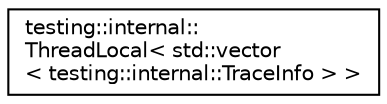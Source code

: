digraph "Иерархия классов. Графический вид."
{
 // LATEX_PDF_SIZE
  edge [fontname="Helvetica",fontsize="10",labelfontname="Helvetica",labelfontsize="10"];
  node [fontname="Helvetica",fontsize="10",shape=record];
  rankdir="LR";
  Node0 [label="testing::internal::\lThreadLocal\< std::vector\l\< testing::internal::TraceInfo \> \>",height=0.2,width=0.4,color="black", fillcolor="white", style="filled",URL="$classtesting_1_1internal_1_1ThreadLocal.html",tooltip=" "];
}
